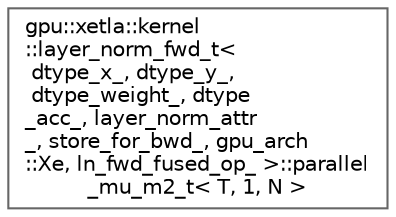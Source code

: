 digraph "Graphical Class Hierarchy"
{
 // LATEX_PDF_SIZE
  bgcolor="transparent";
  edge [fontname=Helvetica,fontsize=10,labelfontname=Helvetica,labelfontsize=10];
  node [fontname=Helvetica,fontsize=10,shape=box,height=0.2,width=0.4];
  rankdir="LR";
  Node0 [id="Node000000",label="gpu::xetla::kernel\l::layer_norm_fwd_t\<\l dtype_x_, dtype_y_,\l dtype_weight_, dtype\l_acc_, layer_norm_attr\l_, store_for_bwd_, gpu_arch\l::Xe, ln_fwd_fused_op_ \>::parallel\l_mu_m2_t\< T, 1, N \>",height=0.2,width=0.4,color="grey40", fillcolor="white", style="filled",URL="$structgpu_1_1xetla_1_1kernel_1_1layer__norm__fwd__t_3_01dtype__x___00_01dtype__y___00_01dtype__w34b86ab2795b16851d713a3deae4a27a.html",tooltip=" "];
}
